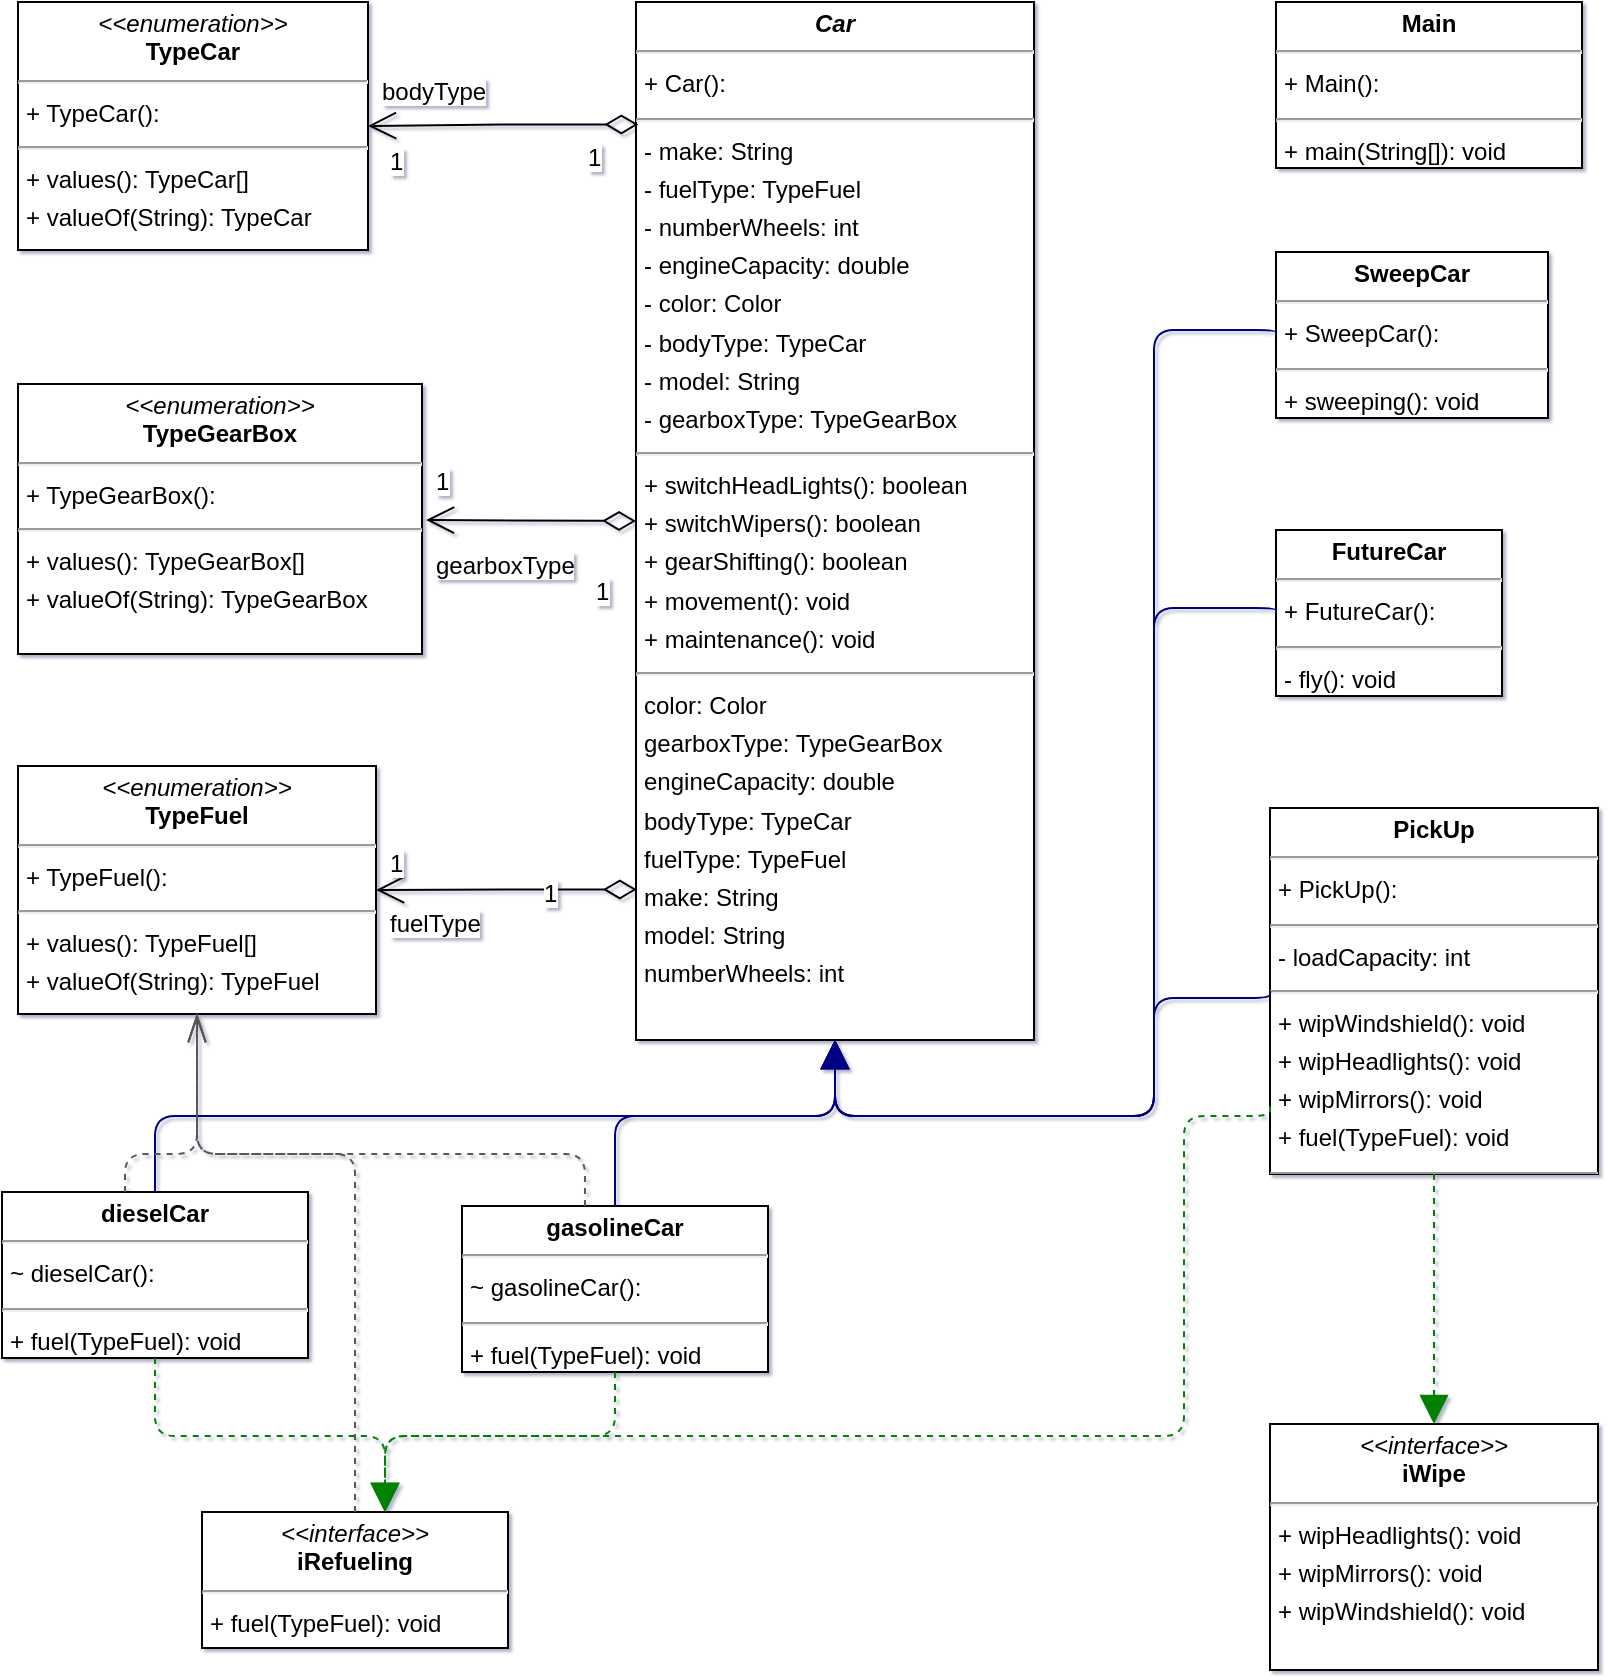 <mxfile version="20.5.3" type="embed"><diagram id="FxRgBjxoGfl5eXT2ue3j" name="Page-1"><mxGraphModel dx="2357" dy="1255" grid="1" gridSize="10" guides="1" tooltips="1" connect="1" arrows="1" fold="1" page="0" pageScale="1" pageWidth="850" pageHeight="1100" background="none" math="0" shadow="1"><root><mxCell id="0"/><mxCell id="1" parent="0"/><mxCell id="node5" value="&lt;p style=&quot;margin: 4px 0px 0px; text-align: center; font-size: 12px;&quot;&gt;&lt;b style=&quot;font-size: 12px;&quot;&gt;&lt;i style=&quot;font-size: 12px;&quot;&gt;Car&lt;/i&gt;&lt;/b&gt;&lt;/p&gt;&lt;hr style=&quot;font-size: 12px;&quot;&gt;&lt;p style=&quot;margin: 0px 0px 0px 4px; line-height: 1.6; font-size: 12px;&quot;&gt;+ Car(): &lt;/p&gt;&lt;hr style=&quot;font-size: 12px;&quot;&gt;&lt;p style=&quot;margin: 0px 0px 0px 4px; line-height: 1.6; font-size: 12px;&quot;&gt;- make: String&lt;br style=&quot;font-size: 12px;&quot;&gt;- fuelType: TypeFuel&lt;br style=&quot;font-size: 12px;&quot;&gt;- numberWheels: int&lt;br style=&quot;font-size: 12px;&quot;&gt;- engineCapacity: double&lt;br style=&quot;font-size: 12px;&quot;&gt;- color: Color&lt;br style=&quot;font-size: 12px;&quot;&gt;- bodyType: TypeCar&lt;br style=&quot;font-size: 12px;&quot;&gt;- model: String&lt;br style=&quot;font-size: 12px;&quot;&gt;- gearboxType: TypeGearBox&lt;/p&gt;&lt;hr style=&quot;font-size: 12px;&quot;&gt;&lt;p style=&quot;margin: 0px 0px 0px 4px; line-height: 1.6; font-size: 12px;&quot;&gt;+ switchHeadLights(): boolean&lt;br style=&quot;font-size: 12px;&quot;&gt;+ switchWipers(): boolean&lt;br style=&quot;font-size: 12px;&quot;&gt;+ gearShifting(): boolean&lt;br style=&quot;font-size: 12px;&quot;&gt;+ movement(): void&lt;br style=&quot;font-size: 12px;&quot;&gt;+ maintenance(): void&lt;/p&gt;&lt;hr style=&quot;font-size: 12px;&quot;&gt;&lt;p style=&quot;margin: 0px 0px 0px 4px; line-height: 1.6; font-size: 12px;&quot;&gt; color: Color&lt;br style=&quot;font-size: 12px;&quot;&gt; gearboxType: TypeGearBox&lt;br style=&quot;font-size: 12px;&quot;&gt; engineCapacity: double&lt;br style=&quot;font-size: 12px;&quot;&gt; bodyType: TypeCar&lt;br style=&quot;font-size: 12px;&quot;&gt; fuelType: TypeFuel&lt;br style=&quot;font-size: 12px;&quot;&gt; make: String&lt;br style=&quot;font-size: 12px;&quot;&gt; model: String&lt;br style=&quot;font-size: 12px;&quot;&gt; numberWheels: int&lt;/p&gt;" style="verticalAlign=top;align=left;overflow=fill;fontSize=12;fontFamily=Helvetica;html=1;rounded=0;shadow=0;comic=0;labelBackgroundColor=none;strokeWidth=1;" parent="1" vertex="1"><mxGeometry x="-735" y="-226" width="199" height="519" as="geometry"/></mxCell><mxCell id="node11" value="&lt;p style=&quot;margin: 4px 0px 0px; text-align: center; font-size: 12px;&quot;&gt;&lt;b style=&quot;font-size: 12px;&quot;&gt;FutureCar&lt;/b&gt;&lt;/p&gt;&lt;hr style=&quot;font-size: 12px;&quot;&gt;&lt;p style=&quot;margin: 0px 0px 0px 4px; line-height: 1.6; font-size: 12px;&quot;&gt;+ FutureCar(): &lt;/p&gt;&lt;hr style=&quot;font-size: 12px;&quot;&gt;&lt;p style=&quot;margin: 0px 0px 0px 4px; line-height: 1.6; font-size: 12px;&quot;&gt;- fly(): void&lt;/p&gt;" style="verticalAlign=top;align=left;overflow=fill;fontSize=12;fontFamily=Helvetica;html=1;rounded=0;shadow=0;comic=0;labelBackgroundColor=none;strokeWidth=1;" parent="1" vertex="1"><mxGeometry x="-415" y="38" width="113" height="83" as="geometry"/></mxCell><mxCell id="node2" value="&lt;p style=&quot;margin: 4px 0px 0px; text-align: center; font-size: 12px;&quot;&gt;&lt;b style=&quot;font-size: 12px;&quot;&gt;Main&lt;/b&gt;&lt;/p&gt;&lt;hr style=&quot;font-size: 12px;&quot;&gt;&lt;p style=&quot;margin: 0px 0px 0px 4px; line-height: 1.6; font-size: 12px;&quot;&gt;+ Main(): &lt;/p&gt;&lt;hr style=&quot;font-size: 12px;&quot;&gt;&lt;p style=&quot;margin: 0px 0px 0px 4px; line-height: 1.6; font-size: 12px;&quot;&gt;+ main(String[]): void&lt;/p&gt;" style="verticalAlign=top;align=left;overflow=fill;fontSize=12;fontFamily=Helvetica;html=1;rounded=0;shadow=0;comic=0;labelBackgroundColor=none;strokeWidth=1;" parent="1" vertex="1"><mxGeometry x="-415" y="-226" width="153" height="83" as="geometry"/></mxCell><mxCell id="node4" value="&lt;p style=&quot;margin: 4px 0px 0px; text-align: center; font-size: 12px;&quot;&gt;&lt;b style=&quot;font-size: 12px;&quot;&gt;PickUp&lt;/b&gt;&lt;/p&gt;&lt;hr style=&quot;font-size: 12px;&quot;&gt;&lt;p style=&quot;margin: 0px 0px 0px 4px; line-height: 1.6; font-size: 12px;&quot;&gt;+ PickUp(): &lt;/p&gt;&lt;hr style=&quot;font-size: 12px;&quot;&gt;&lt;p style=&quot;margin: 0px 0px 0px 4px; line-height: 1.6; font-size: 12px;&quot;&gt;- loadCapacity: int&lt;/p&gt;&lt;hr style=&quot;font-size: 12px;&quot;&gt;&lt;p style=&quot;margin: 0px 0px 0px 4px; line-height: 1.6; font-size: 12px;&quot;&gt;+ wipWindshield(): void&lt;br style=&quot;font-size: 12px;&quot;&gt;+ wipHeadlights(): void&lt;br style=&quot;font-size: 12px;&quot;&gt;+ wipMirrors(): void&lt;br style=&quot;font-size: 12px;&quot;&gt;+ fuel(TypeFuel): void&lt;/p&gt;&lt;hr style=&quot;font-size: 12px;&quot;&gt;&lt;p style=&quot;margin: 0px 0px 0px 4px; line-height: 1.6; font-size: 12px;&quot;&gt; loadCapacity: int&lt;/p&gt;" style="verticalAlign=top;align=left;overflow=fill;fontSize=12;fontFamily=Helvetica;html=1;rounded=0;shadow=0;comic=0;labelBackgroundColor=none;strokeWidth=1;" parent="1" vertex="1"><mxGeometry x="-418" y="177" width="164" height="183" as="geometry"/></mxCell><mxCell id="node8" value="&lt;p style=&quot;margin: 4px 0px 0px; text-align: center; font-size: 12px;&quot;&gt;&lt;b style=&quot;font-size: 12px;&quot;&gt;SweepCar&lt;/b&gt;&lt;/p&gt;&lt;hr style=&quot;font-size: 12px;&quot;&gt;&lt;p style=&quot;margin: 0px 0px 0px 4px; line-height: 1.6; font-size: 12px;&quot;&gt;+ SweepCar(): &lt;/p&gt;&lt;hr style=&quot;font-size: 12px;&quot;&gt;&lt;p style=&quot;margin: 0px 0px 0px 4px; line-height: 1.6; font-size: 12px;&quot;&gt;+ sweeping(): void&lt;/p&gt;" style="verticalAlign=top;align=left;overflow=fill;fontSize=12;fontFamily=Helvetica;html=1;rounded=0;shadow=0;comic=0;labelBackgroundColor=none;strokeWidth=1;" parent="1" vertex="1"><mxGeometry x="-415" y="-101" width="136" height="83" as="geometry"/></mxCell><mxCell id="node0" value="&lt;p style=&quot;margin: 4px 0px 0px; text-align: center; font-size: 12px;&quot;&gt;&lt;i style=&quot;font-size: 12px;&quot;&gt;&amp;lt;&amp;lt;enumeration&amp;gt;&amp;gt;&lt;/i&gt;&lt;br style=&quot;font-size: 12px;&quot;&gt;&lt;b style=&quot;font-size: 12px;&quot;&gt;TypeCar&lt;/b&gt;&lt;/p&gt;&lt;hr style=&quot;font-size: 12px;&quot;&gt;&lt;p style=&quot;margin: 0px 0px 0px 4px; line-height: 1.6; font-size: 12px;&quot;&gt;+ TypeCar(): &lt;/p&gt;&lt;hr style=&quot;font-size: 12px;&quot;&gt;&lt;p style=&quot;margin: 0px 0px 0px 4px; line-height: 1.6; font-size: 12px;&quot;&gt;+ values(): TypeCar[]&lt;br style=&quot;font-size: 12px;&quot;&gt;+ valueOf(String): TypeCar&lt;/p&gt;" style="verticalAlign=top;align=left;overflow=fill;fontSize=12;fontFamily=Helvetica;html=1;rounded=0;shadow=0;comic=0;labelBackgroundColor=none;strokeWidth=1;" parent="1" vertex="1"><mxGeometry x="-1044" y="-226" width="175" height="124" as="geometry"/></mxCell><mxCell id="node7" value="&lt;p style=&quot;margin: 4px 0px 0px; text-align: center; font-size: 12px;&quot;&gt;&lt;i style=&quot;font-size: 12px;&quot;&gt;&amp;lt;&amp;lt;enumeration&amp;gt;&amp;gt;&lt;/i&gt;&lt;br style=&quot;font-size: 12px;&quot;&gt;&lt;b style=&quot;font-size: 12px;&quot;&gt;TypeFuel&lt;/b&gt;&lt;/p&gt;&lt;hr style=&quot;font-size: 12px;&quot;&gt;&lt;p style=&quot;margin: 0px 0px 0px 4px; line-height: 1.6; font-size: 12px;&quot;&gt;+ TypeFuel(): &lt;/p&gt;&lt;hr style=&quot;font-size: 12px;&quot;&gt;&lt;p style=&quot;margin: 0px 0px 0px 4px; line-height: 1.6; font-size: 12px;&quot;&gt;+ values(): TypeFuel[]&lt;br style=&quot;font-size: 12px;&quot;&gt;+ valueOf(String): TypeFuel&lt;/p&gt;" style="verticalAlign=top;align=left;overflow=fill;fontSize=12;fontFamily=Helvetica;html=1;rounded=0;shadow=0;comic=0;labelBackgroundColor=none;strokeWidth=1;" parent="1" vertex="1"><mxGeometry x="-1044" y="156" width="179" height="124" as="geometry"/></mxCell><mxCell id="node9" value="&lt;p style=&quot;margin: 4px 0px 0px; text-align: center; font-size: 12px;&quot;&gt;&lt;i style=&quot;font-size: 12px;&quot;&gt;&amp;lt;&amp;lt;enumeration&amp;gt;&amp;gt;&lt;/i&gt;&lt;br style=&quot;font-size: 12px;&quot;&gt;&lt;b style=&quot;font-size: 12px;&quot;&gt;TypeGearBox&lt;/b&gt;&lt;/p&gt;&lt;hr style=&quot;font-size: 12px;&quot;&gt;&lt;p style=&quot;margin: 0px 0px 0px 4px; line-height: 1.6; font-size: 12px;&quot;&gt;+ TypeGearBox(): &lt;/p&gt;&lt;hr style=&quot;font-size: 12px;&quot;&gt;&lt;p style=&quot;margin: 0px 0px 0px 4px; line-height: 1.6; font-size: 12px;&quot;&gt;+ values(): TypeGearBox[]&lt;br style=&quot;font-size: 12px;&quot;&gt;+ valueOf(String): TypeGearBox&lt;/p&gt;" style="verticalAlign=top;align=left;overflow=fill;fontSize=12;fontFamily=Helvetica;html=1;rounded=0;shadow=0;comic=0;labelBackgroundColor=none;strokeWidth=1;" parent="1" vertex="1"><mxGeometry x="-1044" y="-35" width="202" height="135" as="geometry"/></mxCell><mxCell id="node6" value="&lt;p style=&quot;margin: 4px 0px 0px; text-align: center; font-size: 12px;&quot;&gt;&lt;b style=&quot;font-size: 12px;&quot;&gt;dieselCar&lt;/b&gt;&lt;/p&gt;&lt;hr style=&quot;font-size: 12px;&quot;&gt;&lt;p style=&quot;margin: 0px 0px 0px 4px; line-height: 1.6; font-size: 12px;&quot;&gt;~ dieselCar(): &lt;/p&gt;&lt;hr style=&quot;font-size: 12px;&quot;&gt;&lt;p style=&quot;margin: 0px 0px 0px 4px; line-height: 1.6; font-size: 12px;&quot;&gt;+ fuel(TypeFuel): void&lt;/p&gt;" style="verticalAlign=top;align=left;overflow=fill;fontSize=12;fontFamily=Helvetica;html=1;rounded=0;shadow=0;comic=0;labelBackgroundColor=none;strokeWidth=1;" parent="1" vertex="1"><mxGeometry x="-1052" y="369" width="153" height="83" as="geometry"/></mxCell><mxCell id="node10" value="&lt;p style=&quot;margin: 4px 0px 0px; text-align: center; font-size: 12px;&quot;&gt;&lt;b style=&quot;font-size: 12px;&quot;&gt;gasolineCar&lt;/b&gt;&lt;/p&gt;&lt;hr style=&quot;font-size: 12px;&quot;&gt;&lt;p style=&quot;margin: 0px 0px 0px 4px; line-height: 1.6; font-size: 12px;&quot;&gt;~ gasolineCar(): &lt;/p&gt;&lt;hr style=&quot;font-size: 12px;&quot;&gt;&lt;p style=&quot;margin: 0px 0px 0px 4px; line-height: 1.6; font-size: 12px;&quot;&gt;+ fuel(TypeFuel): void&lt;/p&gt;" style="verticalAlign=top;align=left;overflow=fill;fontSize=12;fontFamily=Helvetica;html=1;rounded=0;shadow=0;comic=0;labelBackgroundColor=none;strokeWidth=1;" parent="1" vertex="1"><mxGeometry x="-822" y="376" width="153" height="83" as="geometry"/></mxCell><mxCell id="node1" value="&lt;p style=&quot;margin: 4px 0px 0px; text-align: center; font-size: 12px;&quot;&gt;&lt;i style=&quot;font-size: 12px;&quot;&gt;&amp;lt;&amp;lt;interface&amp;gt;&amp;gt;&lt;/i&gt;&lt;br style=&quot;font-size: 12px;&quot;&gt;&lt;b style=&quot;font-size: 12px;&quot;&gt;iRefueling&lt;/b&gt;&lt;/p&gt;&lt;hr style=&quot;font-size: 12px;&quot;&gt;&lt;p style=&quot;margin: 0px 0px 0px 4px; line-height: 1.6; font-size: 12px;&quot;&gt;+ fuel(TypeFuel): void&lt;/p&gt;" style="verticalAlign=top;align=left;overflow=fill;fontSize=12;fontFamily=Helvetica;html=1;rounded=0;shadow=0;comic=0;labelBackgroundColor=none;strokeWidth=1;" parent="1" vertex="1"><mxGeometry x="-952" y="529" width="153" height="68" as="geometry"/></mxCell><mxCell id="node3" value="&lt;p style=&quot;margin: 4px 0px 0px; text-align: center; font-size: 12px;&quot;&gt;&lt;i style=&quot;font-size: 12px;&quot;&gt;&amp;lt;&amp;lt;interface&amp;gt;&amp;gt;&lt;/i&gt;&lt;br style=&quot;font-size: 12px;&quot;&gt;&lt;b style=&quot;font-size: 12px;&quot;&gt;iWipe&lt;/b&gt;&lt;/p&gt;&lt;hr style=&quot;font-size: 12px;&quot;&gt;&lt;p style=&quot;margin: 0px 0px 0px 4px; line-height: 1.6; font-size: 12px;&quot;&gt;+ wipHeadlights(): void&lt;br style=&quot;font-size: 12px;&quot;&gt;+ wipMirrors(): void&lt;br style=&quot;font-size: 12px;&quot;&gt;+ wipWindshield(): void&lt;/p&gt;" style="verticalAlign=top;align=left;overflow=fill;fontSize=12;fontFamily=Helvetica;html=1;rounded=0;shadow=0;comic=0;labelBackgroundColor=none;strokeWidth=1;" parent="1" vertex="1"><mxGeometry x="-418" y="485" width="164" height="123" as="geometry"/></mxCell><mxCell id="edge3" value="" style="html=1;rounded=0;edgeStyle=orthogonalEdgeStyle;dashed=0;startArrow=diamondThin;endArrow=open;endSize=12;strokeColor=default;exitX=0.006;exitY=0.118;exitDx=0;exitDy=0;entryX=1.000;entryY=0.500;entryDx=0;entryDy=0;fontSize=12;exitPerimeter=0;startFill=0;align=left;verticalAlign=bottom;startSize=14;" parent="1" source="node5" target="node0" edge="1"><mxGeometry width="50" height="50" relative="1" as="geometry"><Array as="points"/></mxGeometry></mxCell><mxCell id="label18" value="1" style="edgeLabel;resizable=0;html=1;align=left;verticalAlign=top;strokeColor=default;fontSize=12;" parent="edge3" vertex="1" connectable="0"><mxGeometry x="-860" y="-160" as="geometry"/></mxCell><mxCell id="label22" value="1" style="edgeLabel;resizable=0;html=1;align=left;verticalAlign=top;strokeColor=default;fontSize=12;" parent="edge3" vertex="1" connectable="0"><mxGeometry x="-793" y="-200" as="geometry"><mxPoint x="32" y="38" as="offset"/></mxGeometry></mxCell><mxCell id="label23" value="bodyType" style="edgeLabel;resizable=0;html=1;align=left;verticalAlign=top;strokeColor=default;fontSize=12;" parent="edge3" vertex="1" connectable="0"><mxGeometry x="-864" y="-195" as="geometry"/></mxCell><mxCell id="edge7" value="" style="html=1;rounded=0;edgeStyle=orthogonalEdgeStyle;dashed=0;startArrow=diamondThin;endArrow=open;endSize=12;strokeColor=default;exitX=0.002;exitY=0.855;exitDx=0;exitDy=0;entryX=1.000;entryY=0.500;entryDx=0;entryDy=0;fontSize=12;exitPerimeter=0;align=left;verticalAlign=bottom;startSize=14;startFill=0;" parent="1" source="node5" target="node7" edge="1"><mxGeometry width="50" height="50" relative="1" as="geometry"><Array as="points"/></mxGeometry></mxCell><mxCell id="label42" value="1" style="edgeLabel;resizable=0;html=1;align=left;verticalAlign=top;strokeColor=default;fontSize=12;" parent="edge7" vertex="1" connectable="0"><mxGeometry x="-860" y="191" as="geometry"/></mxCell><mxCell id="label46" value="1" style="edgeLabel;resizable=0;html=1;align=left;verticalAlign=top;strokeColor=default;fontSize=12;" parent="edge7" vertex="1" connectable="0"><mxGeometry x="-783" y="206" as="geometry"/></mxCell><mxCell id="label47" value="fuelType" style="edgeLabel;resizable=0;html=1;align=left;verticalAlign=top;strokeColor=default;fontSize=12;" parent="edge7" vertex="1" connectable="0"><mxGeometry x="-860" y="221" as="geometry"/></mxCell><mxCell id="edge14" value="" style="html=1;rounded=0;edgeStyle=orthogonalEdgeStyle;dashed=0;startArrow=diamondThin;endArrow=open;endSize=12;strokeColor=default;fontSize=12;align=left;verticalAlign=bottom;startSize=14;startFill=0;exitX=0;exitY=0.5;exitDx=0;exitDy=0;" parent="1" source="node5" edge="1"><mxGeometry width="50" height="50" relative="1" as="geometry"><mxPoint x="-730" y="33" as="sourcePoint"/><mxPoint x="-840" y="33" as="targetPoint"/></mxGeometry></mxCell><mxCell id="label84" value="1" style="edgeLabel;resizable=0;html=1;align=left;verticalAlign=top;strokeColor=default;fontSize=12;" parent="edge14" vertex="1" connectable="0"><mxGeometry x="-837" as="geometry"/></mxCell><mxCell id="label88" value="1" style="edgeLabel;resizable=0;html=1;align=left;verticalAlign=top;strokeColor=default;fontSize=12;" parent="edge14" vertex="1" connectable="0"><mxGeometry x="-757" y="55" as="geometry"/></mxCell><mxCell id="label89" value="gearboxType" style="edgeLabel;resizable=0;html=1;align=left;verticalAlign=top;strokeColor=default;fontSize=12;" parent="edge14" vertex="1" connectable="0"><mxGeometry x="-837" y="42" as="geometry"/></mxCell><mxCell id="edge10" value="" style="html=1;rounded=1;edgeStyle=orthogonalEdgeStyle;dashed=0;startArrow=none;endArrow=block;endSize=12;strokeColor=#000082;exitX=0.000;exitY=0.500;exitDx=0;exitDy=0;entryX=0.500;entryY=1.000;entryDx=0;entryDy=0;fontSize=12;" parent="1" source="node11" target="node5" edge="1"><mxGeometry width="50" height="50" relative="1" as="geometry"><Array as="points"><mxPoint x="-476" y="77"/><mxPoint x="-476" y="331"/><mxPoint x="-635" y="331"/></Array></mxGeometry></mxCell><mxCell id="edge6" value="" style="html=1;rounded=1;edgeStyle=orthogonalEdgeStyle;dashed=0;startArrow=none;endArrow=block;endSize=12;strokeColor=#000082;exitX=0.000;exitY=0.500;exitDx=0;exitDy=0;entryX=0.500;entryY=1.000;entryDx=0;entryDy=0;fontSize=12;" parent="1" source="node4" target="node5" edge="1"><mxGeometry width="50" height="50" relative="1" as="geometry"><Array as="points"><mxPoint x="-476" y="272"/><mxPoint x="-476" y="331"/><mxPoint x="-635" y="331"/></Array></mxGeometry></mxCell><mxCell id="edge5" value="" style="html=1;rounded=1;edgeStyle=orthogonalEdgeStyle;dashed=1;startArrow=none;endArrow=block;endSize=12;strokeColor=#008200;exitX=0.000;exitY=0.815;exitDx=0;exitDy=0;entryX=0.598;entryY=0.001;entryDx=0;entryDy=0;fontSize=12;" parent="1" source="node4" target="node1" edge="1"><mxGeometry width="50" height="50" relative="1" as="geometry"><Array as="points"><mxPoint x="-461" y="331"/><mxPoint x="-461" y="491"/><mxPoint x="-860" y="491"/></Array></mxGeometry></mxCell><mxCell id="edge9" value="" style="html=1;rounded=1;edgeStyle=orthogonalEdgeStyle;dashed=1;startArrow=none;endArrow=block;endSize=12;strokeColor=#008200;exitX=0.500;exitY=1.000;exitDx=0;exitDy=0;entryX=0.500;entryY=0.000;entryDx=0;entryDy=0;fontSize=12;" parent="1" source="node4" target="node3" edge="1"><mxGeometry width="50" height="50" relative="1" as="geometry"><Array as="points"/></mxGeometry></mxCell><mxCell id="edge12" value="" style="html=1;rounded=1;edgeStyle=orthogonalEdgeStyle;dashed=0;startArrow=none;endArrow=block;endSize=12;strokeColor=#000082;exitX=0.000;exitY=0.500;exitDx=0;exitDy=0;entryX=0.500;entryY=1.000;entryDx=0;entryDy=0;fontSize=12;" parent="1" source="node8" target="node5" edge="1"><mxGeometry width="50" height="50" relative="1" as="geometry"><Array as="points"><mxPoint x="-476" y="-62"/><mxPoint x="-476" y="331"/><mxPoint x="-635" y="331"/></Array></mxGeometry></mxCell><mxCell id="edge2" value="" style="html=1;rounded=1;edgeStyle=orthogonalEdgeStyle;dashed=0;startArrow=none;endArrow=block;endSize=12;strokeColor=#000082;exitX=0.500;exitY=0.000;exitDx=0;exitDy=0;entryX=0.500;entryY=1.000;entryDx=0;entryDy=0;fontSize=12;" parent="1" source="node6" target="node5" edge="1"><mxGeometry width="50" height="50" relative="1" as="geometry"><Array as="points"><mxPoint x="-975" y="331"/><mxPoint x="-635" y="331"/></Array></mxGeometry></mxCell><mxCell id="edge13" value="" style="html=1;rounded=1;edgeStyle=orthogonalEdgeStyle;dashed=1;startArrow=none;endArrow=openThin;endSize=12;strokeColor=#595959;exitX=0.402;exitY=0.000;exitDx=0;exitDy=0;entryX=0.500;entryY=1.000;entryDx=0;entryDy=0;fontSize=12;" parent="1" source="node6" target="node7" edge="1"><mxGeometry width="50" height="50" relative="1" as="geometry"><Array as="points"><mxPoint x="-990" y="350"/><mxPoint x="-954" y="350"/></Array></mxGeometry></mxCell><mxCell id="edge0" value="" style="html=1;rounded=1;edgeStyle=orthogonalEdgeStyle;dashed=1;startArrow=none;endArrow=block;endSize=12;strokeColor=#008200;exitX=0.500;exitY=1.001;exitDx=0;exitDy=0;entryX=0.598;entryY=0.001;entryDx=0;entryDy=0;fontSize=12;" parent="1" source="node6" target="node1" edge="1"><mxGeometry width="50" height="50" relative="1" as="geometry"><Array as="points"><mxPoint x="-975" y="491"/><mxPoint x="-860" y="491"/></Array></mxGeometry></mxCell><mxCell id="edge11" value="" style="html=1;rounded=1;edgeStyle=orthogonalEdgeStyle;dashed=0;startArrow=none;endArrow=block;endSize=12;strokeColor=#000082;exitX=0.500;exitY=0.001;exitDx=0;exitDy=0;entryX=0.500;entryY=1.000;entryDx=0;entryDy=0;fontSize=12;" parent="1" source="node10" target="node5" edge="1"><mxGeometry width="50" height="50" relative="1" as="geometry"><Array as="points"><mxPoint x="-746" y="331"/><mxPoint x="-635" y="331"/></Array></mxGeometry></mxCell><mxCell id="edge4" value="" style="html=1;rounded=1;edgeStyle=orthogonalEdgeStyle;dashed=1;startArrow=none;endArrow=openThin;endSize=12;strokeColor=#595959;exitX=0.402;exitY=0.001;exitDx=0;exitDy=0;entryX=0.500;entryY=1.000;entryDx=0;entryDy=0;fontSize=12;" parent="1" source="node10" target="node7" edge="1"><mxGeometry width="50" height="50" relative="1" as="geometry"><Array as="points"><mxPoint x="-761" y="350"/><mxPoint x="-954" y="350"/></Array></mxGeometry></mxCell><mxCell id="edge1" value="" style="html=1;rounded=1;edgeStyle=orthogonalEdgeStyle;dashed=1;startArrow=none;endArrow=block;endSize=12;strokeColor=#008200;exitX=0.500;exitY=1.000;exitDx=0;exitDy=0;entryX=0.598;entryY=0.001;entryDx=0;entryDy=0;fontSize=12;" parent="1" source="node10" target="node1" edge="1"><mxGeometry width="50" height="50" relative="1" as="geometry"><Array as="points"><mxPoint x="-746" y="491"/><mxPoint x="-860" y="491"/></Array></mxGeometry></mxCell><mxCell id="edge8" value="" style="html=1;rounded=1;edgeStyle=orthogonalEdgeStyle;dashed=1;startArrow=none;endArrow=openThin;endSize=12;strokeColor=#595959;exitX=0.500;exitY=0.001;exitDx=0;exitDy=0;entryX=0.500;entryY=1.000;entryDx=0;entryDy=0;fontSize=12;" parent="1" source="node1" target="node7" edge="1"><mxGeometry width="50" height="50" relative="1" as="geometry"><Array as="points"><mxPoint x="-875" y="350"/><mxPoint x="-954" y="350"/></Array></mxGeometry></mxCell></root></mxGraphModel></diagram></mxfile>